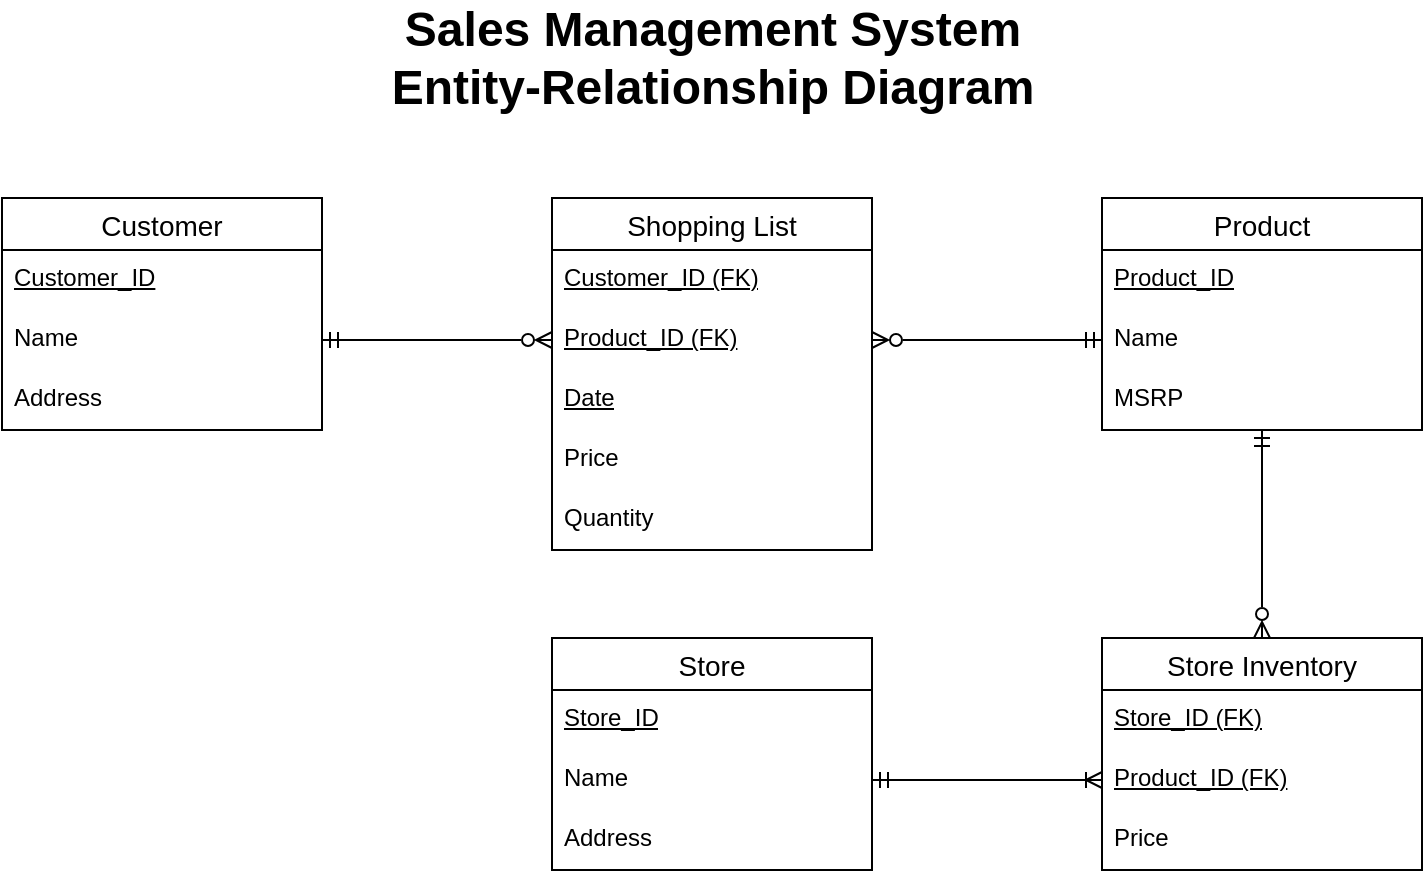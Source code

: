 <mxfile version="24.8.3">
  <diagram name="Page-1" id="3DQLrPXAIXYZ9bNfEtYK">
    <mxGraphModel dx="1195" dy="643" grid="1" gridSize="10" guides="1" tooltips="1" connect="1" arrows="1" fold="1" page="1" pageScale="1" pageWidth="850" pageHeight="1100" math="0" shadow="0">
      <root>
        <mxCell id="0" />
        <mxCell id="1" parent="0" />
        <mxCell id="vtVf-BssiRN-E3WzhJgC-2" value="Customer" style="swimlane;fontStyle=0;childLayout=stackLayout;horizontal=1;startSize=26;horizontalStack=0;resizeParent=1;resizeParentMax=0;resizeLast=0;collapsible=1;marginBottom=0;align=center;fontSize=14;" vertex="1" parent="1">
          <mxGeometry x="70" y="140" width="160" height="116" as="geometry" />
        </mxCell>
        <mxCell id="vtVf-BssiRN-E3WzhJgC-3" value="Customer_ID" style="text;strokeColor=none;fillColor=none;spacingLeft=4;spacingRight=4;overflow=hidden;rotatable=0;points=[[0,0.5],[1,0.5]];portConstraint=eastwest;fontSize=12;whiteSpace=wrap;html=1;fontStyle=4" vertex="1" parent="vtVf-BssiRN-E3WzhJgC-2">
          <mxGeometry y="26" width="160" height="30" as="geometry" />
        </mxCell>
        <mxCell id="vtVf-BssiRN-E3WzhJgC-4" value="Name" style="text;strokeColor=none;fillColor=none;spacingLeft=4;spacingRight=4;overflow=hidden;rotatable=0;points=[[0,0.5],[1,0.5]];portConstraint=eastwest;fontSize=12;whiteSpace=wrap;html=1;" vertex="1" parent="vtVf-BssiRN-E3WzhJgC-2">
          <mxGeometry y="56" width="160" height="30" as="geometry" />
        </mxCell>
        <mxCell id="vtVf-BssiRN-E3WzhJgC-5" value="Address" style="text;strokeColor=none;fillColor=none;spacingLeft=4;spacingRight=4;overflow=hidden;rotatable=0;points=[[0,0.5],[1,0.5]];portConstraint=eastwest;fontSize=12;whiteSpace=wrap;html=1;" vertex="1" parent="vtVf-BssiRN-E3WzhJgC-2">
          <mxGeometry y="86" width="160" height="30" as="geometry" />
        </mxCell>
        <mxCell id="vtVf-BssiRN-E3WzhJgC-6" value="Store" style="swimlane;fontStyle=0;childLayout=stackLayout;horizontal=1;startSize=26;horizontalStack=0;resizeParent=1;resizeParentMax=0;resizeLast=0;collapsible=1;marginBottom=0;align=center;fontSize=14;" vertex="1" parent="1">
          <mxGeometry x="345" y="360" width="160" height="116" as="geometry" />
        </mxCell>
        <mxCell id="vtVf-BssiRN-E3WzhJgC-7" value="Store_ID" style="text;strokeColor=none;fillColor=none;spacingLeft=4;spacingRight=4;overflow=hidden;rotatable=0;points=[[0,0.5],[1,0.5]];portConstraint=eastwest;fontSize=12;whiteSpace=wrap;html=1;fontStyle=4" vertex="1" parent="vtVf-BssiRN-E3WzhJgC-6">
          <mxGeometry y="26" width="160" height="30" as="geometry" />
        </mxCell>
        <mxCell id="vtVf-BssiRN-E3WzhJgC-8" value="Name" style="text;strokeColor=none;fillColor=none;spacingLeft=4;spacingRight=4;overflow=hidden;rotatable=0;points=[[0,0.5],[1,0.5]];portConstraint=eastwest;fontSize=12;whiteSpace=wrap;html=1;" vertex="1" parent="vtVf-BssiRN-E3WzhJgC-6">
          <mxGeometry y="56" width="160" height="30" as="geometry" />
        </mxCell>
        <mxCell id="vtVf-BssiRN-E3WzhJgC-9" value="Address" style="text;strokeColor=none;fillColor=none;spacingLeft=4;spacingRight=4;overflow=hidden;rotatable=0;points=[[0,0.5],[1,0.5]];portConstraint=eastwest;fontSize=12;whiteSpace=wrap;html=1;" vertex="1" parent="vtVf-BssiRN-E3WzhJgC-6">
          <mxGeometry y="86" width="160" height="30" as="geometry" />
        </mxCell>
        <mxCell id="vtVf-BssiRN-E3WzhJgC-10" value="Product" style="swimlane;fontStyle=0;childLayout=stackLayout;horizontal=1;startSize=26;horizontalStack=0;resizeParent=1;resizeParentMax=0;resizeLast=0;collapsible=1;marginBottom=0;align=center;fontSize=14;" vertex="1" parent="1">
          <mxGeometry x="620" y="140" width="160" height="116" as="geometry" />
        </mxCell>
        <mxCell id="vtVf-BssiRN-E3WzhJgC-11" value="Product_ID" style="text;strokeColor=none;fillColor=none;spacingLeft=4;spacingRight=4;overflow=hidden;rotatable=0;points=[[0,0.5],[1,0.5]];portConstraint=eastwest;fontSize=12;whiteSpace=wrap;html=1;fontStyle=4" vertex="1" parent="vtVf-BssiRN-E3WzhJgC-10">
          <mxGeometry y="26" width="160" height="30" as="geometry" />
        </mxCell>
        <mxCell id="vtVf-BssiRN-E3WzhJgC-12" value="Name" style="text;strokeColor=none;fillColor=none;spacingLeft=4;spacingRight=4;overflow=hidden;rotatable=0;points=[[0,0.5],[1,0.5]];portConstraint=eastwest;fontSize=12;whiteSpace=wrap;html=1;" vertex="1" parent="vtVf-BssiRN-E3WzhJgC-10">
          <mxGeometry y="56" width="160" height="30" as="geometry" />
        </mxCell>
        <mxCell id="vtVf-BssiRN-E3WzhJgC-13" value="MSRP" style="text;strokeColor=none;fillColor=none;spacingLeft=4;spacingRight=4;overflow=hidden;rotatable=0;points=[[0,0.5],[1,0.5]];portConstraint=eastwest;fontSize=12;whiteSpace=wrap;html=1;" vertex="1" parent="vtVf-BssiRN-E3WzhJgC-10">
          <mxGeometry y="86" width="160" height="30" as="geometry" />
        </mxCell>
        <mxCell id="vtVf-BssiRN-E3WzhJgC-15" value="Shopping List" style="swimlane;fontStyle=0;childLayout=stackLayout;horizontal=1;startSize=26;horizontalStack=0;resizeParent=1;resizeParentMax=0;resizeLast=0;collapsible=1;marginBottom=0;align=center;fontSize=14;" vertex="1" parent="1">
          <mxGeometry x="345" y="140" width="160" height="176" as="geometry" />
        </mxCell>
        <mxCell id="vtVf-BssiRN-E3WzhJgC-17" value="Customer_ID (FK)" style="text;strokeColor=none;fillColor=none;spacingLeft=4;spacingRight=4;overflow=hidden;rotatable=0;points=[[0,0.5],[1,0.5]];portConstraint=eastwest;fontSize=12;whiteSpace=wrap;html=1;fontStyle=4" vertex="1" parent="vtVf-BssiRN-E3WzhJgC-15">
          <mxGeometry y="26" width="160" height="30" as="geometry" />
        </mxCell>
        <mxCell id="vtVf-BssiRN-E3WzhJgC-16" value="Product_ID (FK)" style="text;strokeColor=none;fillColor=none;spacingLeft=4;spacingRight=4;overflow=hidden;rotatable=0;points=[[0,0.5],[1,0.5]];portConstraint=eastwest;fontSize=12;whiteSpace=wrap;html=1;fontStyle=4" vertex="1" parent="vtVf-BssiRN-E3WzhJgC-15">
          <mxGeometry y="56" width="160" height="30" as="geometry" />
        </mxCell>
        <mxCell id="vtVf-BssiRN-E3WzhJgC-32" value="Date" style="text;strokeColor=none;fillColor=none;spacingLeft=4;spacingRight=4;overflow=hidden;rotatable=0;points=[[0,0.5],[1,0.5]];portConstraint=eastwest;fontSize=12;whiteSpace=wrap;html=1;fontStyle=4" vertex="1" parent="vtVf-BssiRN-E3WzhJgC-15">
          <mxGeometry y="86" width="160" height="30" as="geometry" />
        </mxCell>
        <mxCell id="vtVf-BssiRN-E3WzhJgC-31" value="Price" style="text;strokeColor=none;fillColor=none;spacingLeft=4;spacingRight=4;overflow=hidden;rotatable=0;points=[[0,0.5],[1,0.5]];portConstraint=eastwest;fontSize=12;whiteSpace=wrap;html=1;fontStyle=0" vertex="1" parent="vtVf-BssiRN-E3WzhJgC-15">
          <mxGeometry y="116" width="160" height="30" as="geometry" />
        </mxCell>
        <mxCell id="vtVf-BssiRN-E3WzhJgC-30" value="Quantity" style="text;strokeColor=none;fillColor=none;spacingLeft=4;spacingRight=4;overflow=hidden;rotatable=0;points=[[0,0.5],[1,0.5]];portConstraint=eastwest;fontSize=12;whiteSpace=wrap;html=1;fontStyle=0" vertex="1" parent="vtVf-BssiRN-E3WzhJgC-15">
          <mxGeometry y="146" width="160" height="30" as="geometry" />
        </mxCell>
        <mxCell id="vtVf-BssiRN-E3WzhJgC-25" style="edgeStyle=orthogonalEdgeStyle;shape=connector;rounded=0;orthogonalLoop=1;jettySize=auto;html=1;strokeColor=default;align=center;verticalAlign=middle;fontFamily=Helvetica;fontSize=11;fontColor=default;labelBackgroundColor=default;endArrow=ERmandOne;endFill=0;entryX=0.5;entryY=1;entryDx=0;entryDy=0;startArrow=ERzeroToMany;startFill=0;" edge="1" parent="1" source="vtVf-BssiRN-E3WzhJgC-19" target="vtVf-BssiRN-E3WzhJgC-10">
          <mxGeometry relative="1" as="geometry">
            <mxPoint x="700" y="290" as="targetPoint" />
          </mxGeometry>
        </mxCell>
        <mxCell id="vtVf-BssiRN-E3WzhJgC-19" value="Store Inventory" style="swimlane;fontStyle=0;childLayout=stackLayout;horizontal=1;startSize=26;horizontalStack=0;resizeParent=1;resizeParentMax=0;resizeLast=0;collapsible=1;marginBottom=0;align=center;fontSize=14;" vertex="1" parent="1">
          <mxGeometry x="620" y="360" width="160" height="116" as="geometry" />
        </mxCell>
        <mxCell id="vtVf-BssiRN-E3WzhJgC-20" value="Store_ID (FK)&lt;div&gt;&lt;br&gt;&lt;/div&gt;" style="text;strokeColor=none;fillColor=none;spacingLeft=4;spacingRight=4;overflow=hidden;rotatable=0;points=[[0,0.5],[1,0.5]];portConstraint=eastwest;fontSize=12;whiteSpace=wrap;html=1;fontStyle=4" vertex="1" parent="vtVf-BssiRN-E3WzhJgC-19">
          <mxGeometry y="26" width="160" height="30" as="geometry" />
        </mxCell>
        <mxCell id="vtVf-BssiRN-E3WzhJgC-21" value="Product_ID (FK)" style="text;strokeColor=none;fillColor=none;spacingLeft=4;spacingRight=4;overflow=hidden;rotatable=0;points=[[0,0.5],[1,0.5]];portConstraint=eastwest;fontSize=12;whiteSpace=wrap;html=1;fontStyle=4" vertex="1" parent="vtVf-BssiRN-E3WzhJgC-19">
          <mxGeometry y="56" width="160" height="30" as="geometry" />
        </mxCell>
        <mxCell id="vtVf-BssiRN-E3WzhJgC-22" value="Price" style="text;strokeColor=none;fillColor=none;spacingLeft=4;spacingRight=4;overflow=hidden;rotatable=0;points=[[0,0.5],[1,0.5]];portConstraint=eastwest;fontSize=12;whiteSpace=wrap;html=1;" vertex="1" parent="vtVf-BssiRN-E3WzhJgC-19">
          <mxGeometry y="86" width="160" height="30" as="geometry" />
        </mxCell>
        <mxCell id="vtVf-BssiRN-E3WzhJgC-14" value="Sales Management System&lt;div&gt;Entity-Relationship Diagram&lt;/div&gt;" style="text;strokeColor=none;fillColor=none;html=1;fontSize=24;fontStyle=1;verticalAlign=middle;align=center;" vertex="1" parent="1">
          <mxGeometry x="375" y="50" width="100" height="40" as="geometry" />
        </mxCell>
        <mxCell id="vtVf-BssiRN-E3WzhJgC-23" style="edgeStyle=orthogonalEdgeStyle;rounded=0;orthogonalLoop=1;jettySize=auto;html=1;entryX=0;entryY=0.5;entryDx=0;entryDy=0;endArrow=ERzeroToMany;endFill=0;startArrow=ERmandOne;startFill=0;" edge="1" parent="1" source="vtVf-BssiRN-E3WzhJgC-4" target="vtVf-BssiRN-E3WzhJgC-16">
          <mxGeometry relative="1" as="geometry" />
        </mxCell>
        <mxCell id="vtVf-BssiRN-E3WzhJgC-24" style="edgeStyle=orthogonalEdgeStyle;shape=connector;rounded=0;orthogonalLoop=1;jettySize=auto;html=1;entryX=1;entryY=0.5;entryDx=0;entryDy=0;strokeColor=default;align=center;verticalAlign=middle;fontFamily=Helvetica;fontSize=11;fontColor=default;labelBackgroundColor=default;endArrow=ERzeroToMany;endFill=0;startArrow=ERmandOne;startFill=0;exitX=0;exitY=0.5;exitDx=0;exitDy=0;" edge="1" parent="1" source="vtVf-BssiRN-E3WzhJgC-12" target="vtVf-BssiRN-E3WzhJgC-16">
          <mxGeometry relative="1" as="geometry">
            <mxPoint x="590" y="230" as="sourcePoint" />
            <Array as="points">
              <mxPoint x="600" y="211" />
              <mxPoint x="600" y="211" />
            </Array>
          </mxGeometry>
        </mxCell>
        <mxCell id="vtVf-BssiRN-E3WzhJgC-26" style="edgeStyle=orthogonalEdgeStyle;shape=connector;rounded=0;orthogonalLoop=1;jettySize=auto;html=1;entryX=0;entryY=0.5;entryDx=0;entryDy=0;strokeColor=default;align=center;verticalAlign=middle;fontFamily=Helvetica;fontSize=11;fontColor=default;labelBackgroundColor=default;endArrow=ERoneToMany;endFill=0;startArrow=ERmandOne;startFill=0;" edge="1" parent="1" source="vtVf-BssiRN-E3WzhJgC-8" target="vtVf-BssiRN-E3WzhJgC-21">
          <mxGeometry relative="1" as="geometry" />
        </mxCell>
      </root>
    </mxGraphModel>
  </diagram>
</mxfile>
